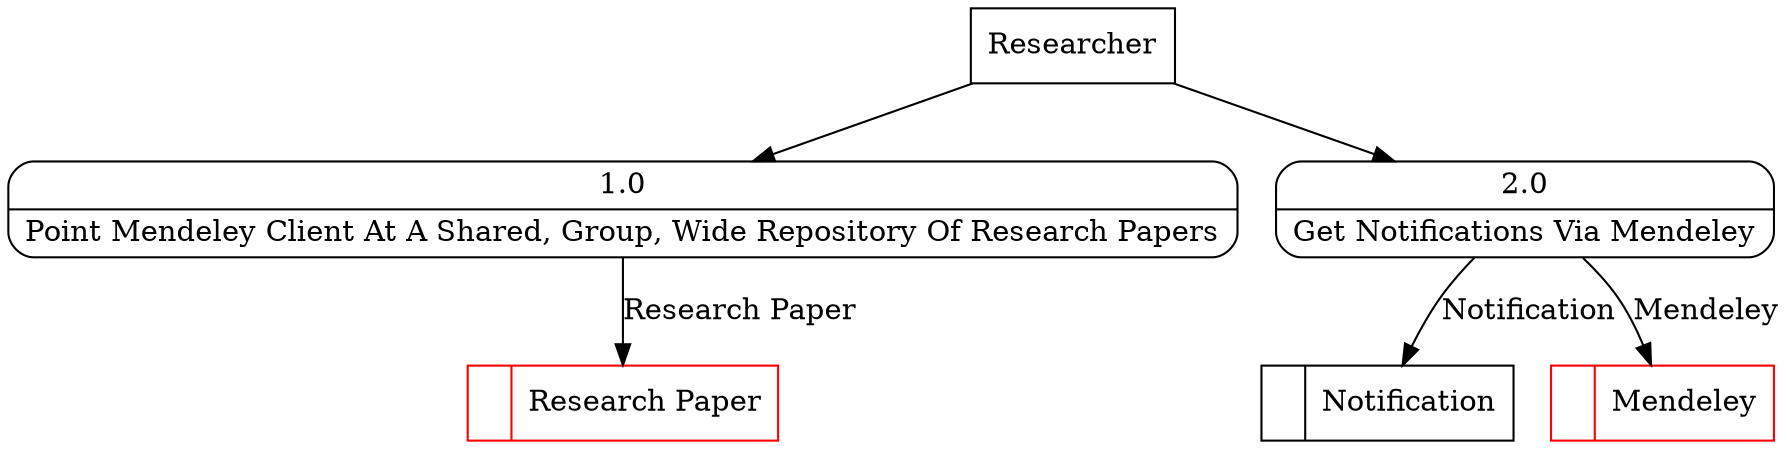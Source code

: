 digraph dfd2{ 
node[shape=record]
200 [label="<f0>  |<f1> Notification " ];
201 [label="<f0>  |<f1> Mendeley " color=red];
202 [label="<f0>  |<f1> Research Paper " color=red];
203 [label="Researcher" shape=box];
204 [label="{<f0> 1.0|<f1> Point Mendeley Client At A Shared, Group, Wide Repository Of Research Papers }" shape=Mrecord];
205 [label="{<f0> 2.0|<f1> Get Notifications Via Mendeley }" shape=Mrecord];
203 -> 204
203 -> 205
204 -> 202 [label="Research Paper"]
205 -> 200 [label="Notification"]
205 -> 201 [label="Mendeley"]
}